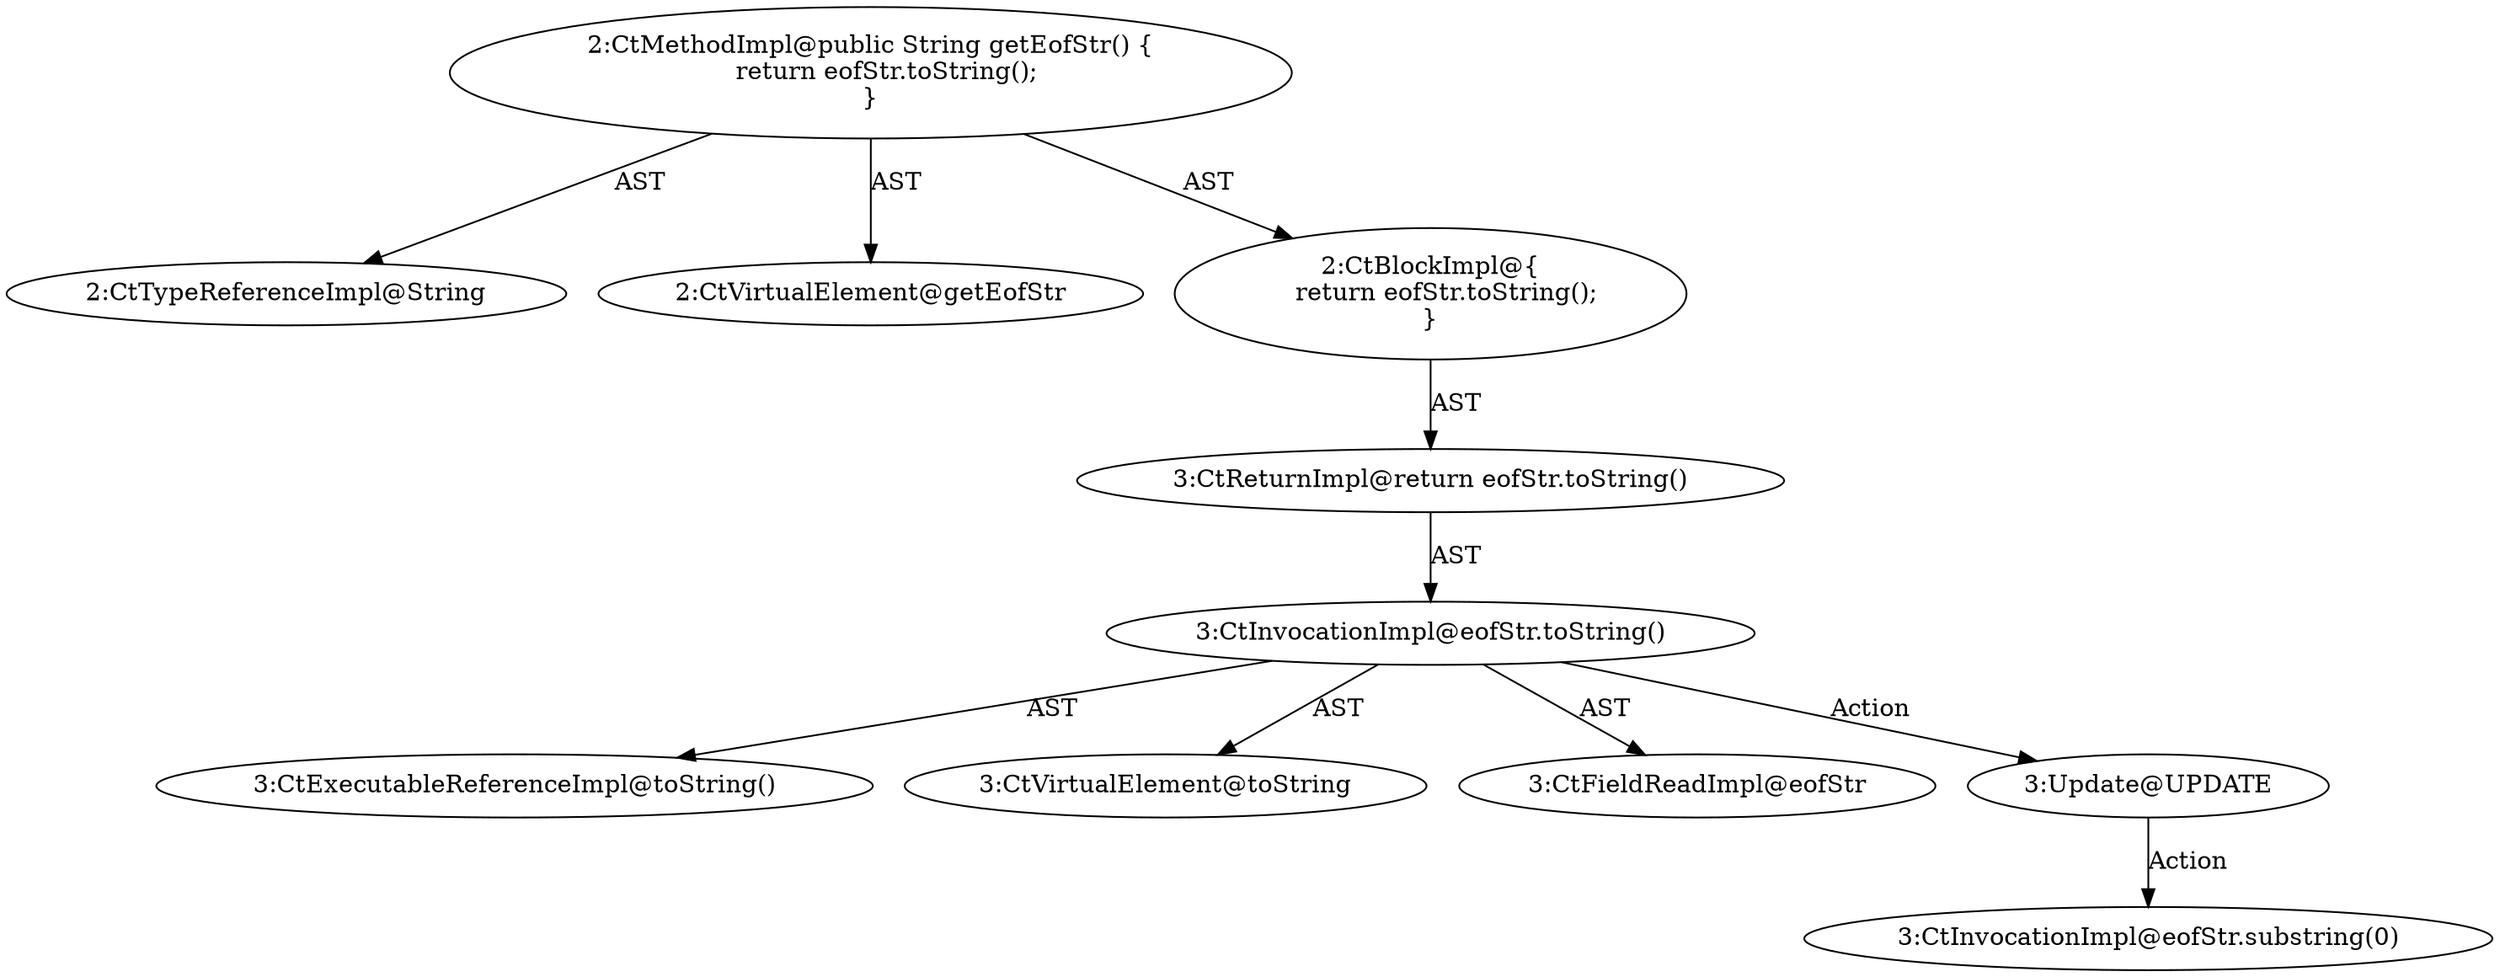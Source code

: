 digraph "getEofStr#?" {
0 [label="2:CtTypeReferenceImpl@String" shape=ellipse]
1 [label="2:CtVirtualElement@getEofStr" shape=ellipse]
2 [label="3:CtExecutableReferenceImpl@toString()" shape=ellipse]
3 [label="3:CtVirtualElement@toString" shape=ellipse]
4 [label="3:CtFieldReadImpl@eofStr" shape=ellipse]
5 [label="3:CtInvocationImpl@eofStr.toString()" shape=ellipse]
6 [label="3:CtReturnImpl@return eofStr.toString()" shape=ellipse]
7 [label="2:CtBlockImpl@\{
    return eofStr.toString();
\}" shape=ellipse]
8 [label="2:CtMethodImpl@public String getEofStr() \{
    return eofStr.toString();
\}" shape=ellipse]
9 [label="3:Update@UPDATE" shape=ellipse]
10 [label="3:CtInvocationImpl@eofStr.substring(0)" shape=ellipse]
5 -> 3 [label="AST"];
5 -> 4 [label="AST"];
5 -> 2 [label="AST"];
5 -> 9 [label="Action"];
6 -> 5 [label="AST"];
7 -> 6 [label="AST"];
8 -> 1 [label="AST"];
8 -> 0 [label="AST"];
8 -> 7 [label="AST"];
9 -> 10 [label="Action"];
}